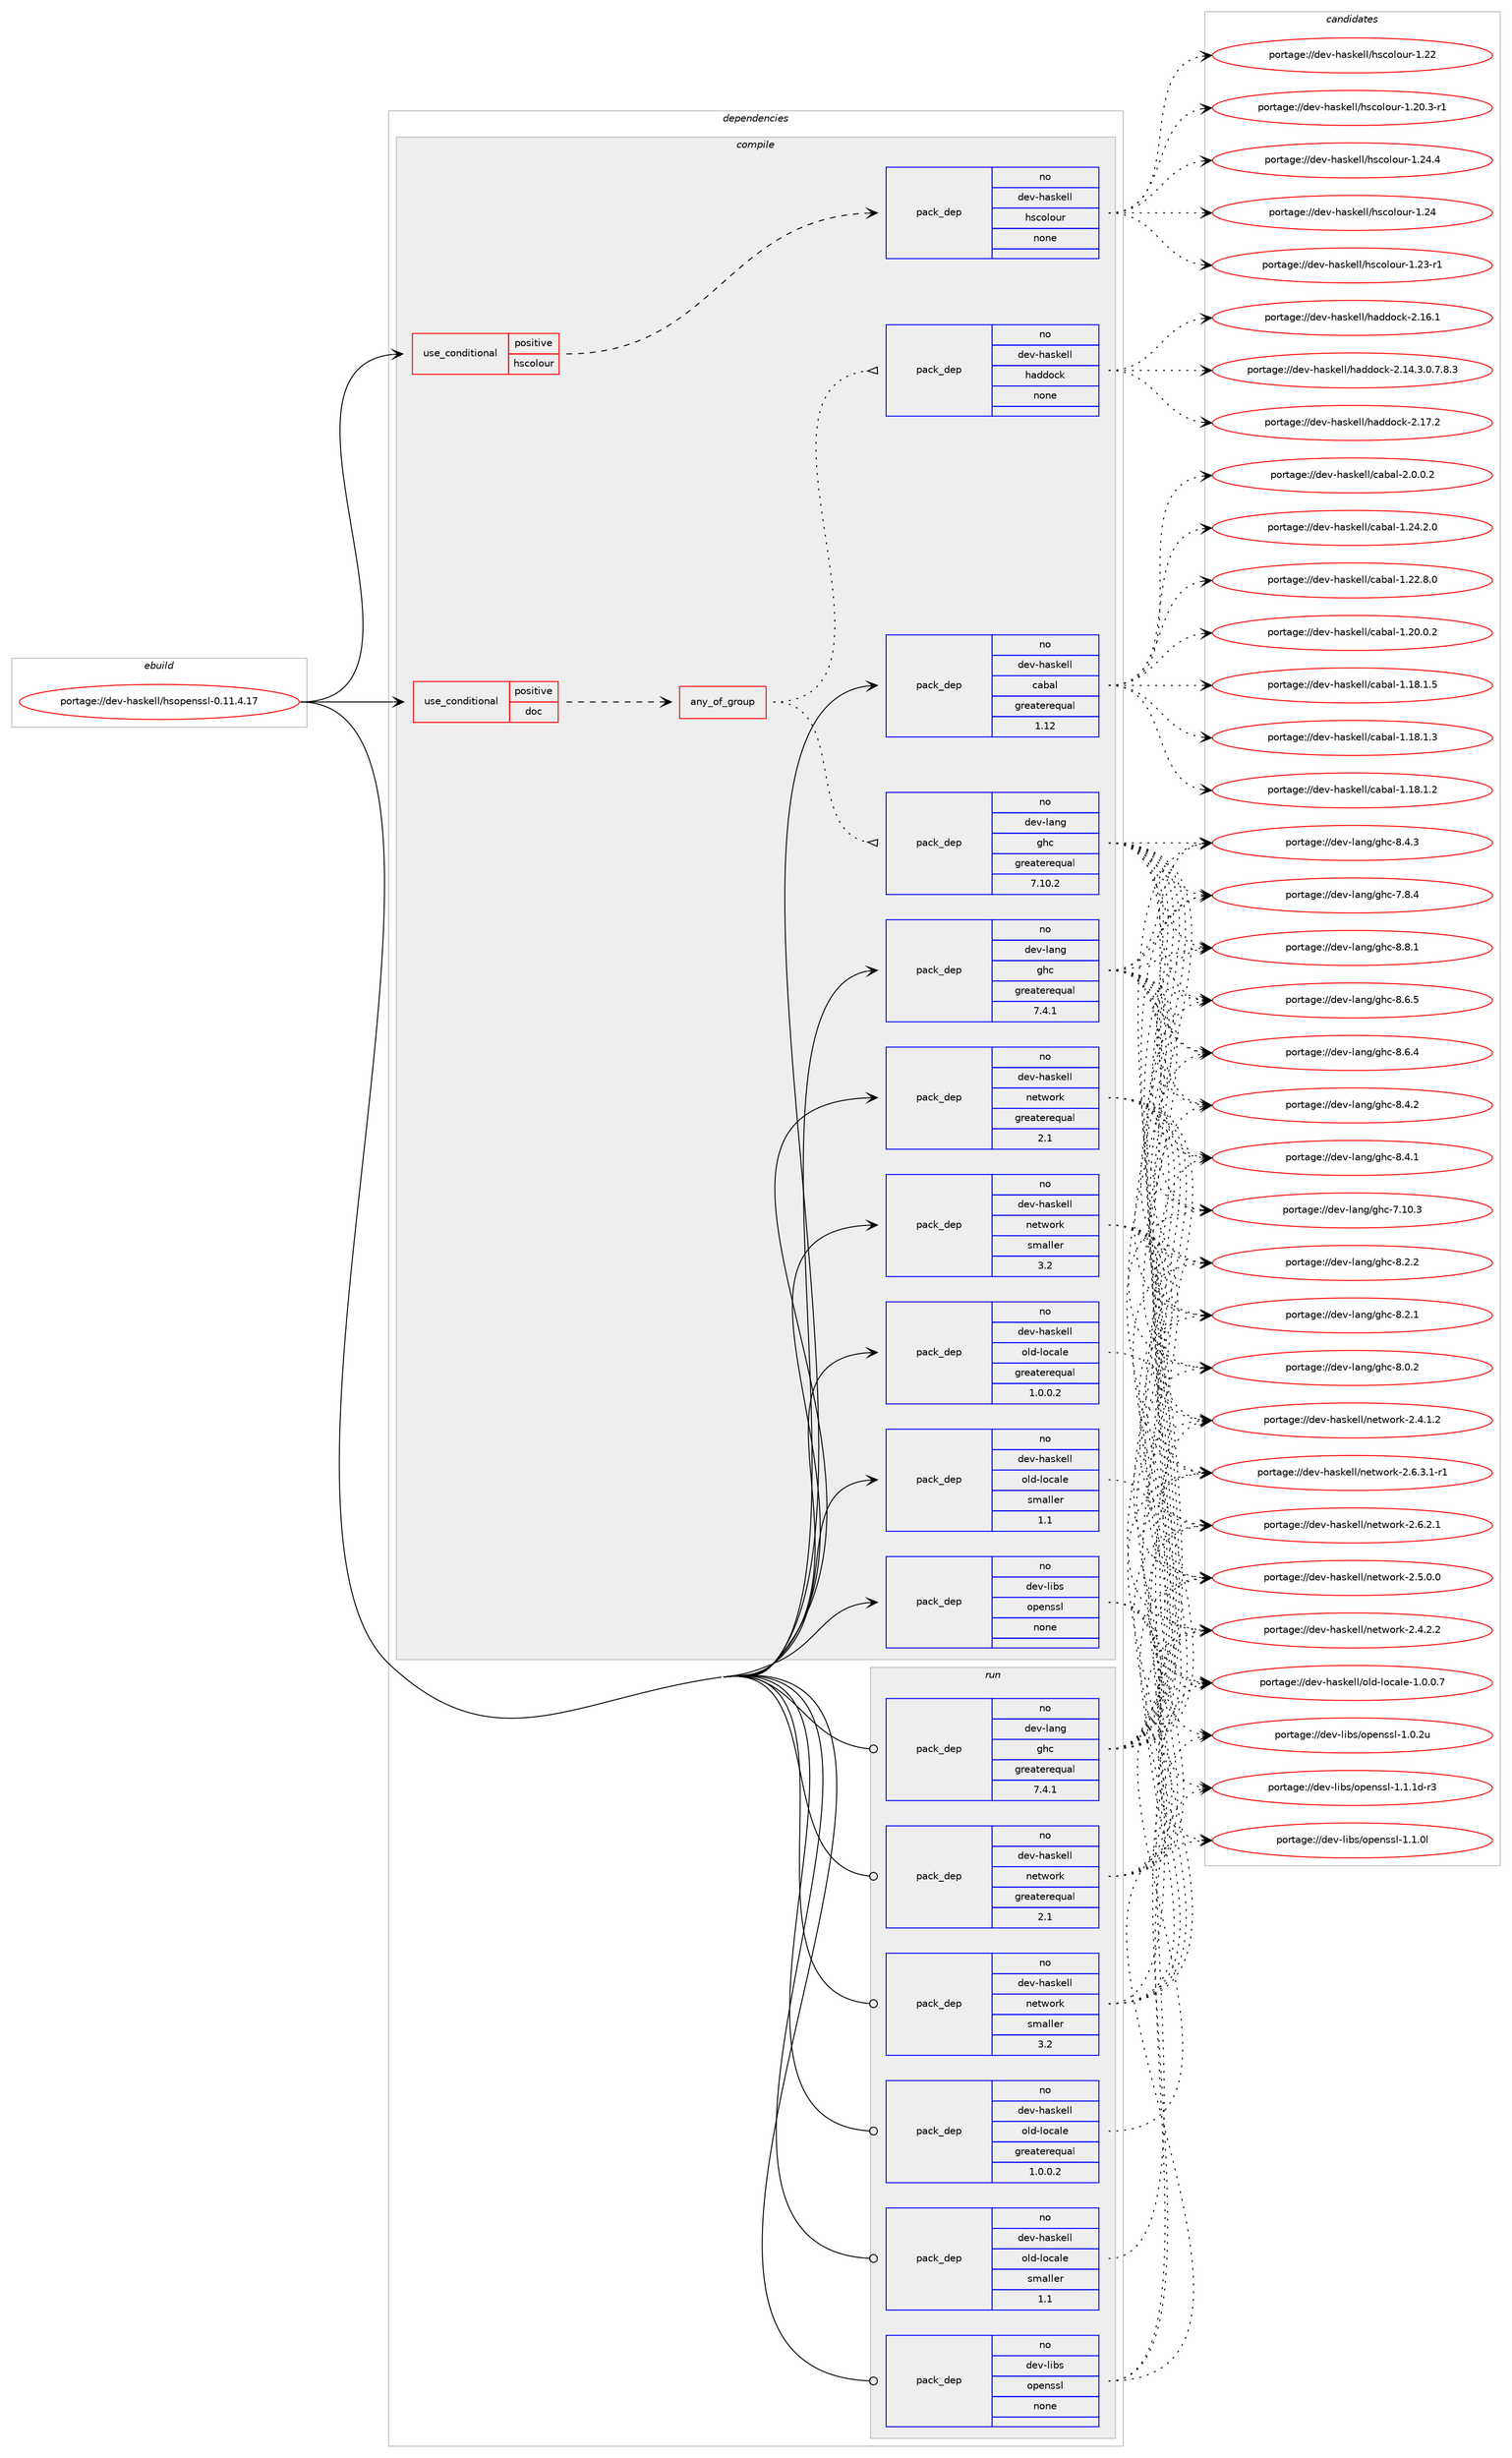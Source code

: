 digraph prolog {

# *************
# Graph options
# *************

newrank=true;
concentrate=true;
compound=true;
graph [rankdir=LR,fontname=Helvetica,fontsize=10,ranksep=1.5];#, ranksep=2.5, nodesep=0.2];
edge  [arrowhead=vee];
node  [fontname=Helvetica,fontsize=10];

# **********
# The ebuild
# **********

subgraph cluster_leftcol {
color=gray;
rank=same;
label=<<i>ebuild</i>>;
id [label="portage://dev-haskell/hsopenssl-0.11.4.17", color=red, width=4, href="../dev-haskell/hsopenssl-0.11.4.17.svg"];
}

# ****************
# The dependencies
# ****************

subgraph cluster_midcol {
color=gray;
label=<<i>dependencies</i>>;
subgraph cluster_compile {
fillcolor="#eeeeee";
style=filled;
label=<<i>compile</i>>;
subgraph cond133415 {
dependency558253 [label=<<TABLE BORDER="0" CELLBORDER="1" CELLSPACING="0" CELLPADDING="4"><TR><TD ROWSPAN="3" CELLPADDING="10">use_conditional</TD></TR><TR><TD>positive</TD></TR><TR><TD>doc</TD></TR></TABLE>>, shape=none, color=red];
subgraph any6273 {
dependency558254 [label=<<TABLE BORDER="0" CELLBORDER="1" CELLSPACING="0" CELLPADDING="4"><TR><TD CELLPADDING="10">any_of_group</TD></TR></TABLE>>, shape=none, color=red];subgraph pack418328 {
dependency558255 [label=<<TABLE BORDER="0" CELLBORDER="1" CELLSPACING="0" CELLPADDING="4" WIDTH="220"><TR><TD ROWSPAN="6" CELLPADDING="30">pack_dep</TD></TR><TR><TD WIDTH="110">no</TD></TR><TR><TD>dev-haskell</TD></TR><TR><TD>haddock</TD></TR><TR><TD>none</TD></TR><TR><TD></TD></TR></TABLE>>, shape=none, color=blue];
}
dependency558254:e -> dependency558255:w [weight=20,style="dotted",arrowhead="oinv"];
subgraph pack418329 {
dependency558256 [label=<<TABLE BORDER="0" CELLBORDER="1" CELLSPACING="0" CELLPADDING="4" WIDTH="220"><TR><TD ROWSPAN="6" CELLPADDING="30">pack_dep</TD></TR><TR><TD WIDTH="110">no</TD></TR><TR><TD>dev-lang</TD></TR><TR><TD>ghc</TD></TR><TR><TD>greaterequal</TD></TR><TR><TD>7.10.2</TD></TR></TABLE>>, shape=none, color=blue];
}
dependency558254:e -> dependency558256:w [weight=20,style="dotted",arrowhead="oinv"];
}
dependency558253:e -> dependency558254:w [weight=20,style="dashed",arrowhead="vee"];
}
id:e -> dependency558253:w [weight=20,style="solid",arrowhead="vee"];
subgraph cond133416 {
dependency558257 [label=<<TABLE BORDER="0" CELLBORDER="1" CELLSPACING="0" CELLPADDING="4"><TR><TD ROWSPAN="3" CELLPADDING="10">use_conditional</TD></TR><TR><TD>positive</TD></TR><TR><TD>hscolour</TD></TR></TABLE>>, shape=none, color=red];
subgraph pack418330 {
dependency558258 [label=<<TABLE BORDER="0" CELLBORDER="1" CELLSPACING="0" CELLPADDING="4" WIDTH="220"><TR><TD ROWSPAN="6" CELLPADDING="30">pack_dep</TD></TR><TR><TD WIDTH="110">no</TD></TR><TR><TD>dev-haskell</TD></TR><TR><TD>hscolour</TD></TR><TR><TD>none</TD></TR><TR><TD></TD></TR></TABLE>>, shape=none, color=blue];
}
dependency558257:e -> dependency558258:w [weight=20,style="dashed",arrowhead="vee"];
}
id:e -> dependency558257:w [weight=20,style="solid",arrowhead="vee"];
subgraph pack418331 {
dependency558259 [label=<<TABLE BORDER="0" CELLBORDER="1" CELLSPACING="0" CELLPADDING="4" WIDTH="220"><TR><TD ROWSPAN="6" CELLPADDING="30">pack_dep</TD></TR><TR><TD WIDTH="110">no</TD></TR><TR><TD>dev-haskell</TD></TR><TR><TD>cabal</TD></TR><TR><TD>greaterequal</TD></TR><TR><TD>1.12</TD></TR></TABLE>>, shape=none, color=blue];
}
id:e -> dependency558259:w [weight=20,style="solid",arrowhead="vee"];
subgraph pack418332 {
dependency558260 [label=<<TABLE BORDER="0" CELLBORDER="1" CELLSPACING="0" CELLPADDING="4" WIDTH="220"><TR><TD ROWSPAN="6" CELLPADDING="30">pack_dep</TD></TR><TR><TD WIDTH="110">no</TD></TR><TR><TD>dev-haskell</TD></TR><TR><TD>network</TD></TR><TR><TD>greaterequal</TD></TR><TR><TD>2.1</TD></TR></TABLE>>, shape=none, color=blue];
}
id:e -> dependency558260:w [weight=20,style="solid",arrowhead="vee"];
subgraph pack418333 {
dependency558261 [label=<<TABLE BORDER="0" CELLBORDER="1" CELLSPACING="0" CELLPADDING="4" WIDTH="220"><TR><TD ROWSPAN="6" CELLPADDING="30">pack_dep</TD></TR><TR><TD WIDTH="110">no</TD></TR><TR><TD>dev-haskell</TD></TR><TR><TD>network</TD></TR><TR><TD>smaller</TD></TR><TR><TD>3.2</TD></TR></TABLE>>, shape=none, color=blue];
}
id:e -> dependency558261:w [weight=20,style="solid",arrowhead="vee"];
subgraph pack418334 {
dependency558262 [label=<<TABLE BORDER="0" CELLBORDER="1" CELLSPACING="0" CELLPADDING="4" WIDTH="220"><TR><TD ROWSPAN="6" CELLPADDING="30">pack_dep</TD></TR><TR><TD WIDTH="110">no</TD></TR><TR><TD>dev-haskell</TD></TR><TR><TD>old-locale</TD></TR><TR><TD>greaterequal</TD></TR><TR><TD>1.0.0.2</TD></TR></TABLE>>, shape=none, color=blue];
}
id:e -> dependency558262:w [weight=20,style="solid",arrowhead="vee"];
subgraph pack418335 {
dependency558263 [label=<<TABLE BORDER="0" CELLBORDER="1" CELLSPACING="0" CELLPADDING="4" WIDTH="220"><TR><TD ROWSPAN="6" CELLPADDING="30">pack_dep</TD></TR><TR><TD WIDTH="110">no</TD></TR><TR><TD>dev-haskell</TD></TR><TR><TD>old-locale</TD></TR><TR><TD>smaller</TD></TR><TR><TD>1.1</TD></TR></TABLE>>, shape=none, color=blue];
}
id:e -> dependency558263:w [weight=20,style="solid",arrowhead="vee"];
subgraph pack418336 {
dependency558264 [label=<<TABLE BORDER="0" CELLBORDER="1" CELLSPACING="0" CELLPADDING="4" WIDTH="220"><TR><TD ROWSPAN="6" CELLPADDING="30">pack_dep</TD></TR><TR><TD WIDTH="110">no</TD></TR><TR><TD>dev-lang</TD></TR><TR><TD>ghc</TD></TR><TR><TD>greaterequal</TD></TR><TR><TD>7.4.1</TD></TR></TABLE>>, shape=none, color=blue];
}
id:e -> dependency558264:w [weight=20,style="solid",arrowhead="vee"];
subgraph pack418337 {
dependency558265 [label=<<TABLE BORDER="0" CELLBORDER="1" CELLSPACING="0" CELLPADDING="4" WIDTH="220"><TR><TD ROWSPAN="6" CELLPADDING="30">pack_dep</TD></TR><TR><TD WIDTH="110">no</TD></TR><TR><TD>dev-libs</TD></TR><TR><TD>openssl</TD></TR><TR><TD>none</TD></TR><TR><TD></TD></TR></TABLE>>, shape=none, color=blue];
}
id:e -> dependency558265:w [weight=20,style="solid",arrowhead="vee"];
}
subgraph cluster_compileandrun {
fillcolor="#eeeeee";
style=filled;
label=<<i>compile and run</i>>;
}
subgraph cluster_run {
fillcolor="#eeeeee";
style=filled;
label=<<i>run</i>>;
subgraph pack418338 {
dependency558266 [label=<<TABLE BORDER="0" CELLBORDER="1" CELLSPACING="0" CELLPADDING="4" WIDTH="220"><TR><TD ROWSPAN="6" CELLPADDING="30">pack_dep</TD></TR><TR><TD WIDTH="110">no</TD></TR><TR><TD>dev-haskell</TD></TR><TR><TD>network</TD></TR><TR><TD>greaterequal</TD></TR><TR><TD>2.1</TD></TR></TABLE>>, shape=none, color=blue];
}
id:e -> dependency558266:w [weight=20,style="solid",arrowhead="odot"];
subgraph pack418339 {
dependency558267 [label=<<TABLE BORDER="0" CELLBORDER="1" CELLSPACING="0" CELLPADDING="4" WIDTH="220"><TR><TD ROWSPAN="6" CELLPADDING="30">pack_dep</TD></TR><TR><TD WIDTH="110">no</TD></TR><TR><TD>dev-haskell</TD></TR><TR><TD>network</TD></TR><TR><TD>smaller</TD></TR><TR><TD>3.2</TD></TR></TABLE>>, shape=none, color=blue];
}
id:e -> dependency558267:w [weight=20,style="solid",arrowhead="odot"];
subgraph pack418340 {
dependency558268 [label=<<TABLE BORDER="0" CELLBORDER="1" CELLSPACING="0" CELLPADDING="4" WIDTH="220"><TR><TD ROWSPAN="6" CELLPADDING="30">pack_dep</TD></TR><TR><TD WIDTH="110">no</TD></TR><TR><TD>dev-haskell</TD></TR><TR><TD>old-locale</TD></TR><TR><TD>greaterequal</TD></TR><TR><TD>1.0.0.2</TD></TR></TABLE>>, shape=none, color=blue];
}
id:e -> dependency558268:w [weight=20,style="solid",arrowhead="odot"];
subgraph pack418341 {
dependency558269 [label=<<TABLE BORDER="0" CELLBORDER="1" CELLSPACING="0" CELLPADDING="4" WIDTH="220"><TR><TD ROWSPAN="6" CELLPADDING="30">pack_dep</TD></TR><TR><TD WIDTH="110">no</TD></TR><TR><TD>dev-haskell</TD></TR><TR><TD>old-locale</TD></TR><TR><TD>smaller</TD></TR><TR><TD>1.1</TD></TR></TABLE>>, shape=none, color=blue];
}
id:e -> dependency558269:w [weight=20,style="solid",arrowhead="odot"];
subgraph pack418342 {
dependency558270 [label=<<TABLE BORDER="0" CELLBORDER="1" CELLSPACING="0" CELLPADDING="4" WIDTH="220"><TR><TD ROWSPAN="6" CELLPADDING="30">pack_dep</TD></TR><TR><TD WIDTH="110">no</TD></TR><TR><TD>dev-lang</TD></TR><TR><TD>ghc</TD></TR><TR><TD>greaterequal</TD></TR><TR><TD>7.4.1</TD></TR></TABLE>>, shape=none, color=blue];
}
id:e -> dependency558270:w [weight=20,style="solid",arrowhead="odot"];
subgraph pack418343 {
dependency558271 [label=<<TABLE BORDER="0" CELLBORDER="1" CELLSPACING="0" CELLPADDING="4" WIDTH="220"><TR><TD ROWSPAN="6" CELLPADDING="30">pack_dep</TD></TR><TR><TD WIDTH="110">no</TD></TR><TR><TD>dev-libs</TD></TR><TR><TD>openssl</TD></TR><TR><TD>none</TD></TR><TR><TD></TD></TR></TABLE>>, shape=none, color=blue];
}
id:e -> dependency558271:w [weight=20,style="solid",arrowhead="odot"];
}
}

# **************
# The candidates
# **************

subgraph cluster_choices {
rank=same;
color=gray;
label=<<i>candidates</i>>;

subgraph choice418328 {
color=black;
nodesep=1;
choice100101118451049711510710110810847104971001001119910745504649554650 [label="portage://dev-haskell/haddock-2.17.2", color=red, width=4,href="../dev-haskell/haddock-2.17.2.svg"];
choice100101118451049711510710110810847104971001001119910745504649544649 [label="portage://dev-haskell/haddock-2.16.1", color=red, width=4,href="../dev-haskell/haddock-2.16.1.svg"];
choice1001011184510497115107101108108471049710010011199107455046495246514648465546564651 [label="portage://dev-haskell/haddock-2.14.3.0.7.8.3", color=red, width=4,href="../dev-haskell/haddock-2.14.3.0.7.8.3.svg"];
dependency558255:e -> choice100101118451049711510710110810847104971001001119910745504649554650:w [style=dotted,weight="100"];
dependency558255:e -> choice100101118451049711510710110810847104971001001119910745504649544649:w [style=dotted,weight="100"];
dependency558255:e -> choice1001011184510497115107101108108471049710010011199107455046495246514648465546564651:w [style=dotted,weight="100"];
}
subgraph choice418329 {
color=black;
nodesep=1;
choice10010111845108971101034710310499455646564649 [label="portage://dev-lang/ghc-8.8.1", color=red, width=4,href="../dev-lang/ghc-8.8.1.svg"];
choice10010111845108971101034710310499455646544653 [label="portage://dev-lang/ghc-8.6.5", color=red, width=4,href="../dev-lang/ghc-8.6.5.svg"];
choice10010111845108971101034710310499455646544652 [label="portage://dev-lang/ghc-8.6.4", color=red, width=4,href="../dev-lang/ghc-8.6.4.svg"];
choice10010111845108971101034710310499455646524651 [label="portage://dev-lang/ghc-8.4.3", color=red, width=4,href="../dev-lang/ghc-8.4.3.svg"];
choice10010111845108971101034710310499455646524650 [label="portage://dev-lang/ghc-8.4.2", color=red, width=4,href="../dev-lang/ghc-8.4.2.svg"];
choice10010111845108971101034710310499455646524649 [label="portage://dev-lang/ghc-8.4.1", color=red, width=4,href="../dev-lang/ghc-8.4.1.svg"];
choice10010111845108971101034710310499455646504650 [label="portage://dev-lang/ghc-8.2.2", color=red, width=4,href="../dev-lang/ghc-8.2.2.svg"];
choice10010111845108971101034710310499455646504649 [label="portage://dev-lang/ghc-8.2.1", color=red, width=4,href="../dev-lang/ghc-8.2.1.svg"];
choice10010111845108971101034710310499455646484650 [label="portage://dev-lang/ghc-8.0.2", color=red, width=4,href="../dev-lang/ghc-8.0.2.svg"];
choice10010111845108971101034710310499455546564652 [label="portage://dev-lang/ghc-7.8.4", color=red, width=4,href="../dev-lang/ghc-7.8.4.svg"];
choice1001011184510897110103471031049945554649484651 [label="portage://dev-lang/ghc-7.10.3", color=red, width=4,href="../dev-lang/ghc-7.10.3.svg"];
dependency558256:e -> choice10010111845108971101034710310499455646564649:w [style=dotted,weight="100"];
dependency558256:e -> choice10010111845108971101034710310499455646544653:w [style=dotted,weight="100"];
dependency558256:e -> choice10010111845108971101034710310499455646544652:w [style=dotted,weight="100"];
dependency558256:e -> choice10010111845108971101034710310499455646524651:w [style=dotted,weight="100"];
dependency558256:e -> choice10010111845108971101034710310499455646524650:w [style=dotted,weight="100"];
dependency558256:e -> choice10010111845108971101034710310499455646524649:w [style=dotted,weight="100"];
dependency558256:e -> choice10010111845108971101034710310499455646504650:w [style=dotted,weight="100"];
dependency558256:e -> choice10010111845108971101034710310499455646504649:w [style=dotted,weight="100"];
dependency558256:e -> choice10010111845108971101034710310499455646484650:w [style=dotted,weight="100"];
dependency558256:e -> choice10010111845108971101034710310499455546564652:w [style=dotted,weight="100"];
dependency558256:e -> choice1001011184510897110103471031049945554649484651:w [style=dotted,weight="100"];
}
subgraph choice418330 {
color=black;
nodesep=1;
choice1001011184510497115107101108108471041159911110811111711445494650524652 [label="portage://dev-haskell/hscolour-1.24.4", color=red, width=4,href="../dev-haskell/hscolour-1.24.4.svg"];
choice100101118451049711510710110810847104115991111081111171144549465052 [label="portage://dev-haskell/hscolour-1.24", color=red, width=4,href="../dev-haskell/hscolour-1.24.svg"];
choice1001011184510497115107101108108471041159911110811111711445494650514511449 [label="portage://dev-haskell/hscolour-1.23-r1", color=red, width=4,href="../dev-haskell/hscolour-1.23-r1.svg"];
choice100101118451049711510710110810847104115991111081111171144549465050 [label="portage://dev-haskell/hscolour-1.22", color=red, width=4,href="../dev-haskell/hscolour-1.22.svg"];
choice10010111845104971151071011081084710411599111108111117114454946504846514511449 [label="portage://dev-haskell/hscolour-1.20.3-r1", color=red, width=4,href="../dev-haskell/hscolour-1.20.3-r1.svg"];
dependency558258:e -> choice1001011184510497115107101108108471041159911110811111711445494650524652:w [style=dotted,weight="100"];
dependency558258:e -> choice100101118451049711510710110810847104115991111081111171144549465052:w [style=dotted,weight="100"];
dependency558258:e -> choice1001011184510497115107101108108471041159911110811111711445494650514511449:w [style=dotted,weight="100"];
dependency558258:e -> choice100101118451049711510710110810847104115991111081111171144549465050:w [style=dotted,weight="100"];
dependency558258:e -> choice10010111845104971151071011081084710411599111108111117114454946504846514511449:w [style=dotted,weight="100"];
}
subgraph choice418331 {
color=black;
nodesep=1;
choice100101118451049711510710110810847999798971084550464846484650 [label="portage://dev-haskell/cabal-2.0.0.2", color=red, width=4,href="../dev-haskell/cabal-2.0.0.2.svg"];
choice10010111845104971151071011081084799979897108454946505246504648 [label="portage://dev-haskell/cabal-1.24.2.0", color=red, width=4,href="../dev-haskell/cabal-1.24.2.0.svg"];
choice10010111845104971151071011081084799979897108454946505046564648 [label="portage://dev-haskell/cabal-1.22.8.0", color=red, width=4,href="../dev-haskell/cabal-1.22.8.0.svg"];
choice10010111845104971151071011081084799979897108454946504846484650 [label="portage://dev-haskell/cabal-1.20.0.2", color=red, width=4,href="../dev-haskell/cabal-1.20.0.2.svg"];
choice10010111845104971151071011081084799979897108454946495646494653 [label="portage://dev-haskell/cabal-1.18.1.5", color=red, width=4,href="../dev-haskell/cabal-1.18.1.5.svg"];
choice10010111845104971151071011081084799979897108454946495646494651 [label="portage://dev-haskell/cabal-1.18.1.3", color=red, width=4,href="../dev-haskell/cabal-1.18.1.3.svg"];
choice10010111845104971151071011081084799979897108454946495646494650 [label="portage://dev-haskell/cabal-1.18.1.2", color=red, width=4,href="../dev-haskell/cabal-1.18.1.2.svg"];
dependency558259:e -> choice100101118451049711510710110810847999798971084550464846484650:w [style=dotted,weight="100"];
dependency558259:e -> choice10010111845104971151071011081084799979897108454946505246504648:w [style=dotted,weight="100"];
dependency558259:e -> choice10010111845104971151071011081084799979897108454946505046564648:w [style=dotted,weight="100"];
dependency558259:e -> choice10010111845104971151071011081084799979897108454946504846484650:w [style=dotted,weight="100"];
dependency558259:e -> choice10010111845104971151071011081084799979897108454946495646494653:w [style=dotted,weight="100"];
dependency558259:e -> choice10010111845104971151071011081084799979897108454946495646494651:w [style=dotted,weight="100"];
dependency558259:e -> choice10010111845104971151071011081084799979897108454946495646494650:w [style=dotted,weight="100"];
}
subgraph choice418332 {
color=black;
nodesep=1;
choice10010111845104971151071011081084711010111611911111410745504654465146494511449 [label="portage://dev-haskell/network-2.6.3.1-r1", color=red, width=4,href="../dev-haskell/network-2.6.3.1-r1.svg"];
choice1001011184510497115107101108108471101011161191111141074550465446504649 [label="portage://dev-haskell/network-2.6.2.1", color=red, width=4,href="../dev-haskell/network-2.6.2.1.svg"];
choice1001011184510497115107101108108471101011161191111141074550465346484648 [label="portage://dev-haskell/network-2.5.0.0", color=red, width=4,href="../dev-haskell/network-2.5.0.0.svg"];
choice1001011184510497115107101108108471101011161191111141074550465246504650 [label="portage://dev-haskell/network-2.4.2.2", color=red, width=4,href="../dev-haskell/network-2.4.2.2.svg"];
choice1001011184510497115107101108108471101011161191111141074550465246494650 [label="portage://dev-haskell/network-2.4.1.2", color=red, width=4,href="../dev-haskell/network-2.4.1.2.svg"];
dependency558260:e -> choice10010111845104971151071011081084711010111611911111410745504654465146494511449:w [style=dotted,weight="100"];
dependency558260:e -> choice1001011184510497115107101108108471101011161191111141074550465446504649:w [style=dotted,weight="100"];
dependency558260:e -> choice1001011184510497115107101108108471101011161191111141074550465346484648:w [style=dotted,weight="100"];
dependency558260:e -> choice1001011184510497115107101108108471101011161191111141074550465246504650:w [style=dotted,weight="100"];
dependency558260:e -> choice1001011184510497115107101108108471101011161191111141074550465246494650:w [style=dotted,weight="100"];
}
subgraph choice418333 {
color=black;
nodesep=1;
choice10010111845104971151071011081084711010111611911111410745504654465146494511449 [label="portage://dev-haskell/network-2.6.3.1-r1", color=red, width=4,href="../dev-haskell/network-2.6.3.1-r1.svg"];
choice1001011184510497115107101108108471101011161191111141074550465446504649 [label="portage://dev-haskell/network-2.6.2.1", color=red, width=4,href="../dev-haskell/network-2.6.2.1.svg"];
choice1001011184510497115107101108108471101011161191111141074550465346484648 [label="portage://dev-haskell/network-2.5.0.0", color=red, width=4,href="../dev-haskell/network-2.5.0.0.svg"];
choice1001011184510497115107101108108471101011161191111141074550465246504650 [label="portage://dev-haskell/network-2.4.2.2", color=red, width=4,href="../dev-haskell/network-2.4.2.2.svg"];
choice1001011184510497115107101108108471101011161191111141074550465246494650 [label="portage://dev-haskell/network-2.4.1.2", color=red, width=4,href="../dev-haskell/network-2.4.1.2.svg"];
dependency558261:e -> choice10010111845104971151071011081084711010111611911111410745504654465146494511449:w [style=dotted,weight="100"];
dependency558261:e -> choice1001011184510497115107101108108471101011161191111141074550465446504649:w [style=dotted,weight="100"];
dependency558261:e -> choice1001011184510497115107101108108471101011161191111141074550465346484648:w [style=dotted,weight="100"];
dependency558261:e -> choice1001011184510497115107101108108471101011161191111141074550465246504650:w [style=dotted,weight="100"];
dependency558261:e -> choice1001011184510497115107101108108471101011161191111141074550465246494650:w [style=dotted,weight="100"];
}
subgraph choice418334 {
color=black;
nodesep=1;
choice1001011184510497115107101108108471111081004510811199971081014549464846484655 [label="portage://dev-haskell/old-locale-1.0.0.7", color=red, width=4,href="../dev-haskell/old-locale-1.0.0.7.svg"];
dependency558262:e -> choice1001011184510497115107101108108471111081004510811199971081014549464846484655:w [style=dotted,weight="100"];
}
subgraph choice418335 {
color=black;
nodesep=1;
choice1001011184510497115107101108108471111081004510811199971081014549464846484655 [label="portage://dev-haskell/old-locale-1.0.0.7", color=red, width=4,href="../dev-haskell/old-locale-1.0.0.7.svg"];
dependency558263:e -> choice1001011184510497115107101108108471111081004510811199971081014549464846484655:w [style=dotted,weight="100"];
}
subgraph choice418336 {
color=black;
nodesep=1;
choice10010111845108971101034710310499455646564649 [label="portage://dev-lang/ghc-8.8.1", color=red, width=4,href="../dev-lang/ghc-8.8.1.svg"];
choice10010111845108971101034710310499455646544653 [label="portage://dev-lang/ghc-8.6.5", color=red, width=4,href="../dev-lang/ghc-8.6.5.svg"];
choice10010111845108971101034710310499455646544652 [label="portage://dev-lang/ghc-8.6.4", color=red, width=4,href="../dev-lang/ghc-8.6.4.svg"];
choice10010111845108971101034710310499455646524651 [label="portage://dev-lang/ghc-8.4.3", color=red, width=4,href="../dev-lang/ghc-8.4.3.svg"];
choice10010111845108971101034710310499455646524650 [label="portage://dev-lang/ghc-8.4.2", color=red, width=4,href="../dev-lang/ghc-8.4.2.svg"];
choice10010111845108971101034710310499455646524649 [label="portage://dev-lang/ghc-8.4.1", color=red, width=4,href="../dev-lang/ghc-8.4.1.svg"];
choice10010111845108971101034710310499455646504650 [label="portage://dev-lang/ghc-8.2.2", color=red, width=4,href="../dev-lang/ghc-8.2.2.svg"];
choice10010111845108971101034710310499455646504649 [label="portage://dev-lang/ghc-8.2.1", color=red, width=4,href="../dev-lang/ghc-8.2.1.svg"];
choice10010111845108971101034710310499455646484650 [label="portage://dev-lang/ghc-8.0.2", color=red, width=4,href="../dev-lang/ghc-8.0.2.svg"];
choice10010111845108971101034710310499455546564652 [label="portage://dev-lang/ghc-7.8.4", color=red, width=4,href="../dev-lang/ghc-7.8.4.svg"];
choice1001011184510897110103471031049945554649484651 [label="portage://dev-lang/ghc-7.10.3", color=red, width=4,href="../dev-lang/ghc-7.10.3.svg"];
dependency558264:e -> choice10010111845108971101034710310499455646564649:w [style=dotted,weight="100"];
dependency558264:e -> choice10010111845108971101034710310499455646544653:w [style=dotted,weight="100"];
dependency558264:e -> choice10010111845108971101034710310499455646544652:w [style=dotted,weight="100"];
dependency558264:e -> choice10010111845108971101034710310499455646524651:w [style=dotted,weight="100"];
dependency558264:e -> choice10010111845108971101034710310499455646524650:w [style=dotted,weight="100"];
dependency558264:e -> choice10010111845108971101034710310499455646524649:w [style=dotted,weight="100"];
dependency558264:e -> choice10010111845108971101034710310499455646504650:w [style=dotted,weight="100"];
dependency558264:e -> choice10010111845108971101034710310499455646504649:w [style=dotted,weight="100"];
dependency558264:e -> choice10010111845108971101034710310499455646484650:w [style=dotted,weight="100"];
dependency558264:e -> choice10010111845108971101034710310499455546564652:w [style=dotted,weight="100"];
dependency558264:e -> choice1001011184510897110103471031049945554649484651:w [style=dotted,weight="100"];
}
subgraph choice418337 {
color=black;
nodesep=1;
choice1001011184510810598115471111121011101151151084549464946491004511451 [label="portage://dev-libs/openssl-1.1.1d-r3", color=red, width=4,href="../dev-libs/openssl-1.1.1d-r3.svg"];
choice100101118451081059811547111112101110115115108454946494648108 [label="portage://dev-libs/openssl-1.1.0l", color=red, width=4,href="../dev-libs/openssl-1.1.0l.svg"];
choice100101118451081059811547111112101110115115108454946484650117 [label="portage://dev-libs/openssl-1.0.2u", color=red, width=4,href="../dev-libs/openssl-1.0.2u.svg"];
dependency558265:e -> choice1001011184510810598115471111121011101151151084549464946491004511451:w [style=dotted,weight="100"];
dependency558265:e -> choice100101118451081059811547111112101110115115108454946494648108:w [style=dotted,weight="100"];
dependency558265:e -> choice100101118451081059811547111112101110115115108454946484650117:w [style=dotted,weight="100"];
}
subgraph choice418338 {
color=black;
nodesep=1;
choice10010111845104971151071011081084711010111611911111410745504654465146494511449 [label="portage://dev-haskell/network-2.6.3.1-r1", color=red, width=4,href="../dev-haskell/network-2.6.3.1-r1.svg"];
choice1001011184510497115107101108108471101011161191111141074550465446504649 [label="portage://dev-haskell/network-2.6.2.1", color=red, width=4,href="../dev-haskell/network-2.6.2.1.svg"];
choice1001011184510497115107101108108471101011161191111141074550465346484648 [label="portage://dev-haskell/network-2.5.0.0", color=red, width=4,href="../dev-haskell/network-2.5.0.0.svg"];
choice1001011184510497115107101108108471101011161191111141074550465246504650 [label="portage://dev-haskell/network-2.4.2.2", color=red, width=4,href="../dev-haskell/network-2.4.2.2.svg"];
choice1001011184510497115107101108108471101011161191111141074550465246494650 [label="portage://dev-haskell/network-2.4.1.2", color=red, width=4,href="../dev-haskell/network-2.4.1.2.svg"];
dependency558266:e -> choice10010111845104971151071011081084711010111611911111410745504654465146494511449:w [style=dotted,weight="100"];
dependency558266:e -> choice1001011184510497115107101108108471101011161191111141074550465446504649:w [style=dotted,weight="100"];
dependency558266:e -> choice1001011184510497115107101108108471101011161191111141074550465346484648:w [style=dotted,weight="100"];
dependency558266:e -> choice1001011184510497115107101108108471101011161191111141074550465246504650:w [style=dotted,weight="100"];
dependency558266:e -> choice1001011184510497115107101108108471101011161191111141074550465246494650:w [style=dotted,weight="100"];
}
subgraph choice418339 {
color=black;
nodesep=1;
choice10010111845104971151071011081084711010111611911111410745504654465146494511449 [label="portage://dev-haskell/network-2.6.3.1-r1", color=red, width=4,href="../dev-haskell/network-2.6.3.1-r1.svg"];
choice1001011184510497115107101108108471101011161191111141074550465446504649 [label="portage://dev-haskell/network-2.6.2.1", color=red, width=4,href="../dev-haskell/network-2.6.2.1.svg"];
choice1001011184510497115107101108108471101011161191111141074550465346484648 [label="portage://dev-haskell/network-2.5.0.0", color=red, width=4,href="../dev-haskell/network-2.5.0.0.svg"];
choice1001011184510497115107101108108471101011161191111141074550465246504650 [label="portage://dev-haskell/network-2.4.2.2", color=red, width=4,href="../dev-haskell/network-2.4.2.2.svg"];
choice1001011184510497115107101108108471101011161191111141074550465246494650 [label="portage://dev-haskell/network-2.4.1.2", color=red, width=4,href="../dev-haskell/network-2.4.1.2.svg"];
dependency558267:e -> choice10010111845104971151071011081084711010111611911111410745504654465146494511449:w [style=dotted,weight="100"];
dependency558267:e -> choice1001011184510497115107101108108471101011161191111141074550465446504649:w [style=dotted,weight="100"];
dependency558267:e -> choice1001011184510497115107101108108471101011161191111141074550465346484648:w [style=dotted,weight="100"];
dependency558267:e -> choice1001011184510497115107101108108471101011161191111141074550465246504650:w [style=dotted,weight="100"];
dependency558267:e -> choice1001011184510497115107101108108471101011161191111141074550465246494650:w [style=dotted,weight="100"];
}
subgraph choice418340 {
color=black;
nodesep=1;
choice1001011184510497115107101108108471111081004510811199971081014549464846484655 [label="portage://dev-haskell/old-locale-1.0.0.7", color=red, width=4,href="../dev-haskell/old-locale-1.0.0.7.svg"];
dependency558268:e -> choice1001011184510497115107101108108471111081004510811199971081014549464846484655:w [style=dotted,weight="100"];
}
subgraph choice418341 {
color=black;
nodesep=1;
choice1001011184510497115107101108108471111081004510811199971081014549464846484655 [label="portage://dev-haskell/old-locale-1.0.0.7", color=red, width=4,href="../dev-haskell/old-locale-1.0.0.7.svg"];
dependency558269:e -> choice1001011184510497115107101108108471111081004510811199971081014549464846484655:w [style=dotted,weight="100"];
}
subgraph choice418342 {
color=black;
nodesep=1;
choice10010111845108971101034710310499455646564649 [label="portage://dev-lang/ghc-8.8.1", color=red, width=4,href="../dev-lang/ghc-8.8.1.svg"];
choice10010111845108971101034710310499455646544653 [label="portage://dev-lang/ghc-8.6.5", color=red, width=4,href="../dev-lang/ghc-8.6.5.svg"];
choice10010111845108971101034710310499455646544652 [label="portage://dev-lang/ghc-8.6.4", color=red, width=4,href="../dev-lang/ghc-8.6.4.svg"];
choice10010111845108971101034710310499455646524651 [label="portage://dev-lang/ghc-8.4.3", color=red, width=4,href="../dev-lang/ghc-8.4.3.svg"];
choice10010111845108971101034710310499455646524650 [label="portage://dev-lang/ghc-8.4.2", color=red, width=4,href="../dev-lang/ghc-8.4.2.svg"];
choice10010111845108971101034710310499455646524649 [label="portage://dev-lang/ghc-8.4.1", color=red, width=4,href="../dev-lang/ghc-8.4.1.svg"];
choice10010111845108971101034710310499455646504650 [label="portage://dev-lang/ghc-8.2.2", color=red, width=4,href="../dev-lang/ghc-8.2.2.svg"];
choice10010111845108971101034710310499455646504649 [label="portage://dev-lang/ghc-8.2.1", color=red, width=4,href="../dev-lang/ghc-8.2.1.svg"];
choice10010111845108971101034710310499455646484650 [label="portage://dev-lang/ghc-8.0.2", color=red, width=4,href="../dev-lang/ghc-8.0.2.svg"];
choice10010111845108971101034710310499455546564652 [label="portage://dev-lang/ghc-7.8.4", color=red, width=4,href="../dev-lang/ghc-7.8.4.svg"];
choice1001011184510897110103471031049945554649484651 [label="portage://dev-lang/ghc-7.10.3", color=red, width=4,href="../dev-lang/ghc-7.10.3.svg"];
dependency558270:e -> choice10010111845108971101034710310499455646564649:w [style=dotted,weight="100"];
dependency558270:e -> choice10010111845108971101034710310499455646544653:w [style=dotted,weight="100"];
dependency558270:e -> choice10010111845108971101034710310499455646544652:w [style=dotted,weight="100"];
dependency558270:e -> choice10010111845108971101034710310499455646524651:w [style=dotted,weight="100"];
dependency558270:e -> choice10010111845108971101034710310499455646524650:w [style=dotted,weight="100"];
dependency558270:e -> choice10010111845108971101034710310499455646524649:w [style=dotted,weight="100"];
dependency558270:e -> choice10010111845108971101034710310499455646504650:w [style=dotted,weight="100"];
dependency558270:e -> choice10010111845108971101034710310499455646504649:w [style=dotted,weight="100"];
dependency558270:e -> choice10010111845108971101034710310499455646484650:w [style=dotted,weight="100"];
dependency558270:e -> choice10010111845108971101034710310499455546564652:w [style=dotted,weight="100"];
dependency558270:e -> choice1001011184510897110103471031049945554649484651:w [style=dotted,weight="100"];
}
subgraph choice418343 {
color=black;
nodesep=1;
choice1001011184510810598115471111121011101151151084549464946491004511451 [label="portage://dev-libs/openssl-1.1.1d-r3", color=red, width=4,href="../dev-libs/openssl-1.1.1d-r3.svg"];
choice100101118451081059811547111112101110115115108454946494648108 [label="portage://dev-libs/openssl-1.1.0l", color=red, width=4,href="../dev-libs/openssl-1.1.0l.svg"];
choice100101118451081059811547111112101110115115108454946484650117 [label="portage://dev-libs/openssl-1.0.2u", color=red, width=4,href="../dev-libs/openssl-1.0.2u.svg"];
dependency558271:e -> choice1001011184510810598115471111121011101151151084549464946491004511451:w [style=dotted,weight="100"];
dependency558271:e -> choice100101118451081059811547111112101110115115108454946494648108:w [style=dotted,weight="100"];
dependency558271:e -> choice100101118451081059811547111112101110115115108454946484650117:w [style=dotted,weight="100"];
}
}

}
